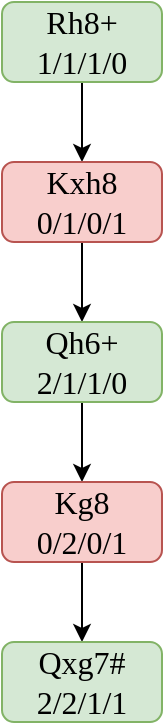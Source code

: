 <mxfile version="24.4.8" type="device">
  <diagram name="Page-1" id="XL02Ip0AQlzXRbUtfJpO">
    <mxGraphModel dx="635" dy="358" grid="1" gridSize="10" guides="1" tooltips="1" connect="1" arrows="1" fold="1" page="1" pageScale="1" pageWidth="850" pageHeight="1100" math="0" shadow="0">
      <root>
        <mxCell id="0" />
        <mxCell id="1" parent="0" />
        <mxCell id="v_L1f3dkDZgrAzcISWoP-10" style="edgeStyle=orthogonalEdgeStyle;rounded=0;orthogonalLoop=1;jettySize=auto;html=1;entryX=0.5;entryY=0;entryDx=0;entryDy=0;strokeWidth=1;fontFamily=Times New Roman;fontSize=16;" parent="1" source="v_L1f3dkDZgrAzcISWoP-1" target="v_L1f3dkDZgrAzcISWoP-3" edge="1">
          <mxGeometry relative="1" as="geometry" />
        </mxCell>
        <mxCell id="v_L1f3dkDZgrAzcISWoP-1" value="&lt;div&gt;Rh8+&lt;/div&gt;&lt;div&gt;1/1/1/0&lt;br&gt;&lt;/div&gt;" style="rounded=1;whiteSpace=wrap;html=1;fillColor=#d5e8d4;strokeColor=#82b366;strokeWidth=1;fontFamily=Times New Roman;fontSize=16;" parent="1" vertex="1">
          <mxGeometry x="360" y="80" width="80" height="40" as="geometry" />
        </mxCell>
        <mxCell id="v_L1f3dkDZgrAzcISWoP-8" style="edgeStyle=orthogonalEdgeStyle;rounded=0;orthogonalLoop=1;jettySize=auto;html=1;entryX=0.5;entryY=0;entryDx=0;entryDy=0;strokeWidth=1;fontFamily=Times New Roman;fontSize=16;" parent="1" source="v_L1f3dkDZgrAzcISWoP-3" target="v_L1f3dkDZgrAzcISWoP-4" edge="1">
          <mxGeometry relative="1" as="geometry" />
        </mxCell>
        <mxCell id="v_L1f3dkDZgrAzcISWoP-3" value="&lt;div&gt;Kxh8&lt;/div&gt;&lt;div&gt;0/1/0/1&lt;br&gt;&lt;/div&gt;" style="rounded=1;whiteSpace=wrap;html=1;fillColor=#f8cecc;strokeColor=#b85450;strokeWidth=1;fontFamily=Times New Roman;fontSize=16;" parent="1" vertex="1">
          <mxGeometry x="360" y="160" width="80" height="40" as="geometry" />
        </mxCell>
        <mxCell id="8mbXhJZePym7Iffv36NV-24" style="edgeStyle=orthogonalEdgeStyle;rounded=0;orthogonalLoop=1;jettySize=auto;html=1;entryX=0.5;entryY=0;entryDx=0;entryDy=0;" edge="1" parent="1" source="v_L1f3dkDZgrAzcISWoP-4" target="8mbXhJZePym7Iffv36NV-5">
          <mxGeometry relative="1" as="geometry" />
        </mxCell>
        <mxCell id="v_L1f3dkDZgrAzcISWoP-4" value="&lt;div&gt;Qh6+&lt;/div&gt;&lt;div&gt;2/1/1/0&lt;br&gt;&lt;/div&gt;" style="rounded=1;whiteSpace=wrap;html=1;fillColor=#d5e8d4;strokeColor=#82b366;strokeWidth=1;fontFamily=Times New Roman;fontSize=16;" parent="1" vertex="1">
          <mxGeometry x="360" y="240" width="80" height="40" as="geometry" />
        </mxCell>
        <mxCell id="8mbXhJZePym7Iffv36NV-4" style="edgeStyle=orthogonalEdgeStyle;rounded=0;orthogonalLoop=1;jettySize=auto;html=1;entryX=0.5;entryY=0;entryDx=0;entryDy=0;strokeWidth=1;fontFamily=Times New Roman;fontSize=16;" edge="1" source="8mbXhJZePym7Iffv36NV-5" target="8mbXhJZePym7Iffv36NV-6" parent="1">
          <mxGeometry relative="1" as="geometry" />
        </mxCell>
        <mxCell id="8mbXhJZePym7Iffv36NV-5" value="&lt;div&gt;Kg8&lt;/div&gt;&lt;div&gt;0/2/0/1&lt;br&gt;&lt;/div&gt;" style="rounded=1;whiteSpace=wrap;html=1;fillColor=#f8cecc;strokeColor=#b85450;strokeWidth=1;fontFamily=Times New Roman;fontSize=16;" vertex="1" parent="1">
          <mxGeometry x="360" y="320" width="80" height="40" as="geometry" />
        </mxCell>
        <mxCell id="8mbXhJZePym7Iffv36NV-6" value="&lt;div&gt;Qxg7#&lt;/div&gt;&lt;div&gt;2/2/1/1&lt;br&gt;&lt;/div&gt;" style="rounded=1;whiteSpace=wrap;html=1;fillColor=#d5e8d4;strokeColor=#82b366;strokeWidth=1;fontFamily=Times New Roman;fontSize=16;" vertex="1" parent="1">
          <mxGeometry x="360" y="400" width="80" height="40" as="geometry" />
        </mxCell>
      </root>
    </mxGraphModel>
  </diagram>
</mxfile>
